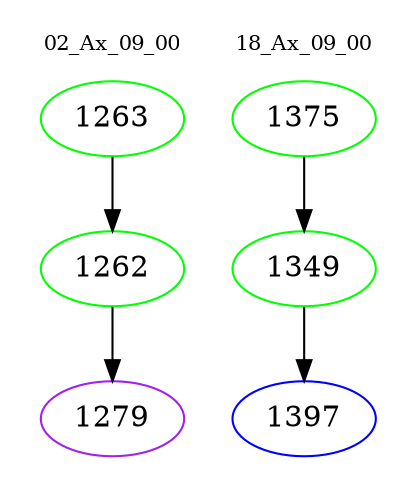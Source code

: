 digraph{
subgraph cluster_0 {
color = white
label = "02_Ax_09_00";
fontsize=10;
T0_1263 [label="1263", color="green"]
T0_1263 -> T0_1262 [color="black"]
T0_1262 [label="1262", color="green"]
T0_1262 -> T0_1279 [color="black"]
T0_1279 [label="1279", color="purple"]
}
subgraph cluster_1 {
color = white
label = "18_Ax_09_00";
fontsize=10;
T1_1375 [label="1375", color="green"]
T1_1375 -> T1_1349 [color="black"]
T1_1349 [label="1349", color="green"]
T1_1349 -> T1_1397 [color="black"]
T1_1397 [label="1397", color="blue"]
}
}
